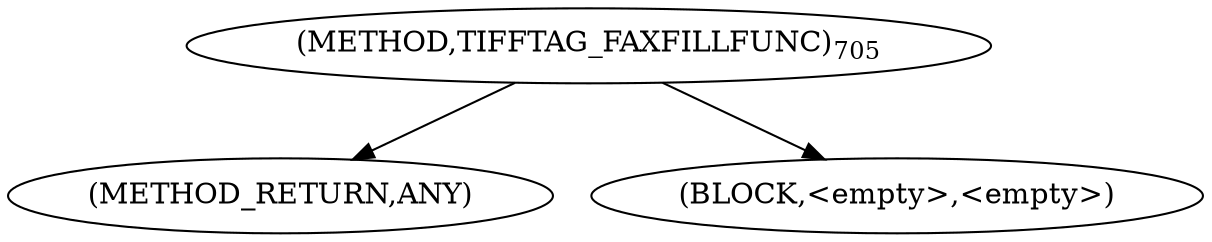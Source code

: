 digraph "TIFFTAG_FAXFILLFUNC" {  
"100226" [label = <(METHOD,TIFFTAG_FAXFILLFUNC)<SUB>705</SUB>> ]
"100227" [label = <(METHOD_RETURN,ANY)> ]
"100228" [label = <(BLOCK,&lt;empty&gt;,&lt;empty&gt;)> ]
  "100226" -> "100227" 
  "100226" -> "100228" 
}

